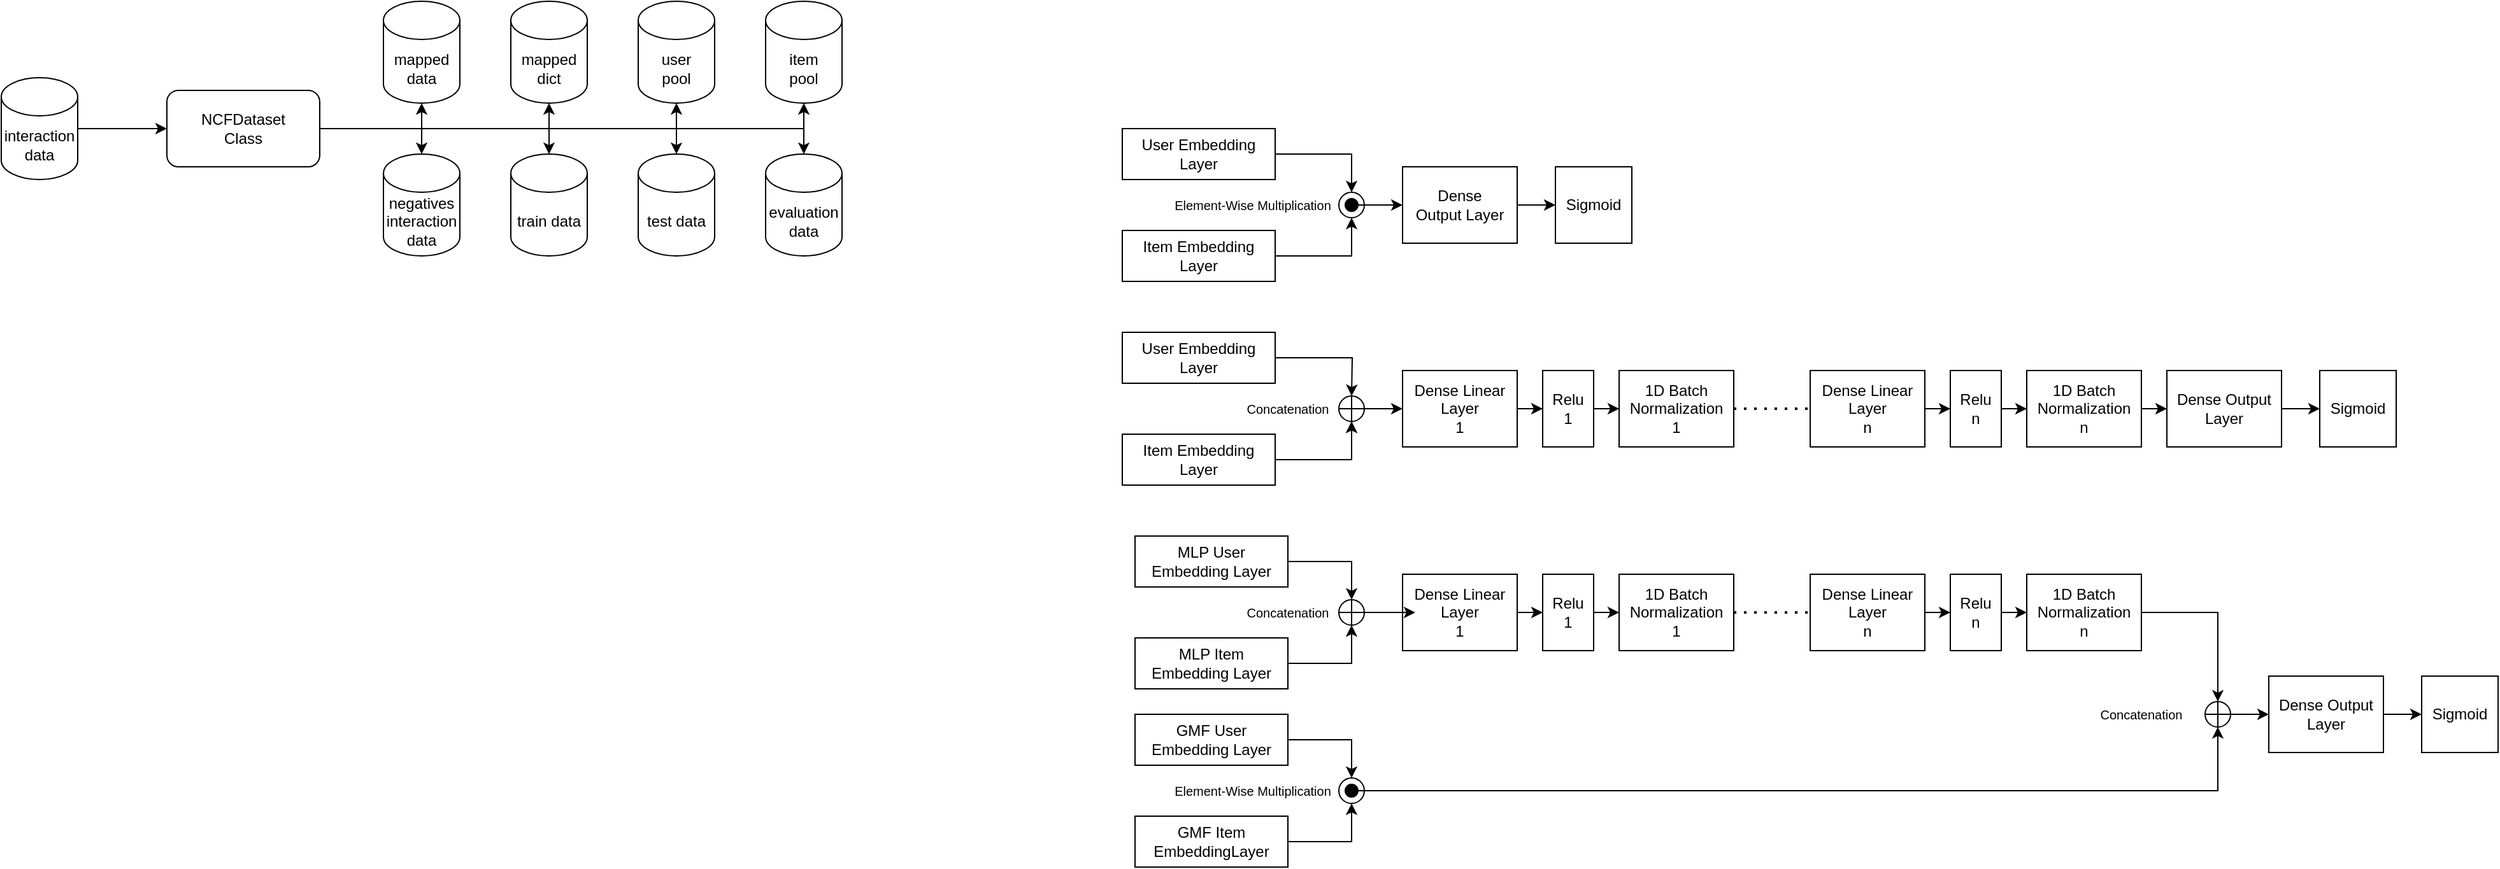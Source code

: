<mxfile version="21.4.0" type="device">
  <diagram name="Page-1" id="KrJIgiKiqXoJP147Jaom">
    <mxGraphModel dx="1247" dy="642" grid="1" gridSize="10" guides="1" tooltips="1" connect="1" arrows="1" fold="1" page="1" pageScale="1" pageWidth="850" pageHeight="1100" math="0" shadow="0">
      <root>
        <mxCell id="0" />
        <mxCell id="1" parent="0" />
        <mxCell id="p2aQVvf1AA_v8w9NyhHs-10" style="edgeStyle=orthogonalEdgeStyle;rounded=0;orthogonalLoop=1;jettySize=auto;html=1;entryX=0.5;entryY=1;entryDx=0;entryDy=0;entryPerimeter=0;" edge="1" parent="1" source="p2aQVvf1AA_v8w9NyhHs-1" target="p2aQVvf1AA_v8w9NyhHs-5">
          <mxGeometry relative="1" as="geometry" />
        </mxCell>
        <mxCell id="p2aQVvf1AA_v8w9NyhHs-11" style="edgeStyle=orthogonalEdgeStyle;rounded=0;orthogonalLoop=1;jettySize=auto;html=1;entryX=0.5;entryY=1;entryDx=0;entryDy=0;entryPerimeter=0;" edge="1" parent="1" source="p2aQVvf1AA_v8w9NyhHs-1" target="p2aQVvf1AA_v8w9NyhHs-6">
          <mxGeometry relative="1" as="geometry" />
        </mxCell>
        <mxCell id="p2aQVvf1AA_v8w9NyhHs-13" style="edgeStyle=orthogonalEdgeStyle;rounded=0;orthogonalLoop=1;jettySize=auto;html=1;entryX=0.5;entryY=0;entryDx=0;entryDy=0;entryPerimeter=0;" edge="1" parent="1" source="p2aQVvf1AA_v8w9NyhHs-1" target="p2aQVvf1AA_v8w9NyhHs-3">
          <mxGeometry relative="1" as="geometry" />
        </mxCell>
        <mxCell id="p2aQVvf1AA_v8w9NyhHs-14" style="edgeStyle=orthogonalEdgeStyle;rounded=0;orthogonalLoop=1;jettySize=auto;html=1;entryX=0.5;entryY=0;entryDx=0;entryDy=0;entryPerimeter=0;" edge="1" parent="1" source="p2aQVvf1AA_v8w9NyhHs-1" target="p2aQVvf1AA_v8w9NyhHs-8">
          <mxGeometry relative="1" as="geometry" />
        </mxCell>
        <mxCell id="p2aQVvf1AA_v8w9NyhHs-15" style="edgeStyle=orthogonalEdgeStyle;rounded=0;orthogonalLoop=1;jettySize=auto;html=1;entryX=0.5;entryY=0;entryDx=0;entryDy=0;entryPerimeter=0;" edge="1" parent="1" source="p2aQVvf1AA_v8w9NyhHs-1" target="p2aQVvf1AA_v8w9NyhHs-4">
          <mxGeometry relative="1" as="geometry" />
        </mxCell>
        <mxCell id="p2aQVvf1AA_v8w9NyhHs-18" style="edgeStyle=orthogonalEdgeStyle;rounded=0;orthogonalLoop=1;jettySize=auto;html=1;entryX=0.5;entryY=1;entryDx=0;entryDy=0;entryPerimeter=0;" edge="1" parent="1" source="p2aQVvf1AA_v8w9NyhHs-1" target="p2aQVvf1AA_v8w9NyhHs-16">
          <mxGeometry relative="1" as="geometry" />
        </mxCell>
        <mxCell id="p2aQVvf1AA_v8w9NyhHs-20" style="edgeStyle=orthogonalEdgeStyle;rounded=0;orthogonalLoop=1;jettySize=auto;html=1;entryX=0.5;entryY=1;entryDx=0;entryDy=0;entryPerimeter=0;" edge="1" parent="1" source="p2aQVvf1AA_v8w9NyhHs-1" target="p2aQVvf1AA_v8w9NyhHs-17">
          <mxGeometry relative="1" as="geometry" />
        </mxCell>
        <mxCell id="p2aQVvf1AA_v8w9NyhHs-21" style="edgeStyle=orthogonalEdgeStyle;rounded=0;orthogonalLoop=1;jettySize=auto;html=1;entryX=0.5;entryY=0;entryDx=0;entryDy=0;entryPerimeter=0;" edge="1" parent="1" source="p2aQVvf1AA_v8w9NyhHs-1" target="p2aQVvf1AA_v8w9NyhHs-7">
          <mxGeometry relative="1" as="geometry" />
        </mxCell>
        <mxCell id="p2aQVvf1AA_v8w9NyhHs-1" value="NCFDataset&lt;br&gt;Class" style="rounded=1;whiteSpace=wrap;html=1;" vertex="1" parent="1">
          <mxGeometry x="270" y="230" width="120" height="60" as="geometry" />
        </mxCell>
        <mxCell id="p2aQVvf1AA_v8w9NyhHs-9" style="edgeStyle=orthogonalEdgeStyle;rounded=0;orthogonalLoop=1;jettySize=auto;html=1;entryX=0;entryY=0.5;entryDx=0;entryDy=0;" edge="1" parent="1" source="p2aQVvf1AA_v8w9NyhHs-2" target="p2aQVvf1AA_v8w9NyhHs-1">
          <mxGeometry relative="1" as="geometry" />
        </mxCell>
        <mxCell id="p2aQVvf1AA_v8w9NyhHs-2" value="interaction&lt;br&gt;data" style="shape=cylinder3;whiteSpace=wrap;html=1;boundedLbl=1;backgroundOutline=1;size=15;" vertex="1" parent="1">
          <mxGeometry x="140" y="220" width="60" height="80" as="geometry" />
        </mxCell>
        <mxCell id="p2aQVvf1AA_v8w9NyhHs-3" value="train data" style="shape=cylinder3;whiteSpace=wrap;html=1;boundedLbl=1;backgroundOutline=1;size=15;" vertex="1" parent="1">
          <mxGeometry x="540" y="280" width="60" height="80" as="geometry" />
        </mxCell>
        <mxCell id="p2aQVvf1AA_v8w9NyhHs-4" value="evaluation&lt;br&gt;data" style="shape=cylinder3;whiteSpace=wrap;html=1;boundedLbl=1;backgroundOutline=1;size=15;" vertex="1" parent="1">
          <mxGeometry x="740" y="280" width="60" height="80" as="geometry" />
        </mxCell>
        <mxCell id="p2aQVvf1AA_v8w9NyhHs-5" value="mapped&lt;br&gt;data" style="shape=cylinder3;whiteSpace=wrap;html=1;boundedLbl=1;backgroundOutline=1;size=15;" vertex="1" parent="1">
          <mxGeometry x="440" y="160" width="60" height="80" as="geometry" />
        </mxCell>
        <mxCell id="p2aQVvf1AA_v8w9NyhHs-6" value="mapped&lt;br&gt;dict" style="shape=cylinder3;whiteSpace=wrap;html=1;boundedLbl=1;backgroundOutline=1;size=15;" vertex="1" parent="1">
          <mxGeometry x="540" y="160" width="60" height="80" as="geometry" />
        </mxCell>
        <mxCell id="p2aQVvf1AA_v8w9NyhHs-7" value="negatives&lt;br&gt;interaction&lt;br&gt;data" style="shape=cylinder3;whiteSpace=wrap;html=1;boundedLbl=1;backgroundOutline=1;size=15;" vertex="1" parent="1">
          <mxGeometry x="440" y="280" width="60" height="80" as="geometry" />
        </mxCell>
        <mxCell id="p2aQVvf1AA_v8w9NyhHs-8" value="test data" style="shape=cylinder3;whiteSpace=wrap;html=1;boundedLbl=1;backgroundOutline=1;size=15;" vertex="1" parent="1">
          <mxGeometry x="640" y="280" width="60" height="80" as="geometry" />
        </mxCell>
        <mxCell id="p2aQVvf1AA_v8w9NyhHs-16" value="user&lt;br&gt;pool" style="shape=cylinder3;whiteSpace=wrap;html=1;boundedLbl=1;backgroundOutline=1;size=15;" vertex="1" parent="1">
          <mxGeometry x="640" y="160" width="60" height="80" as="geometry" />
        </mxCell>
        <mxCell id="p2aQVvf1AA_v8w9NyhHs-17" value="item&lt;br&gt;pool" style="shape=cylinder3;whiteSpace=wrap;html=1;boundedLbl=1;backgroundOutline=1;size=15;" vertex="1" parent="1">
          <mxGeometry x="740" y="160" width="60" height="80" as="geometry" />
        </mxCell>
        <mxCell id="p2aQVvf1AA_v8w9NyhHs-104" value="" style="group" vertex="1" connectable="0" parent="1">
          <mxGeometry x="1020" y="420" width="1000" height="120" as="geometry" />
        </mxCell>
        <mxCell id="p2aQVvf1AA_v8w9NyhHs-34" style="edgeStyle=orthogonalEdgeStyle;rounded=0;orthogonalLoop=1;jettySize=auto;html=1;entryX=0.5;entryY=0;entryDx=0;entryDy=0;" edge="1" parent="p2aQVvf1AA_v8w9NyhHs-104" source="p2aQVvf1AA_v8w9NyhHs-35">
          <mxGeometry relative="1" as="geometry">
            <mxPoint x="180" y="50" as="targetPoint" />
          </mxGeometry>
        </mxCell>
        <mxCell id="p2aQVvf1AA_v8w9NyhHs-35" value="User Embedding&lt;br&gt;Layer" style="rounded=0;whiteSpace=wrap;html=1;" vertex="1" parent="p2aQVvf1AA_v8w9NyhHs-104">
          <mxGeometry width="120" height="40" as="geometry" />
        </mxCell>
        <mxCell id="p2aQVvf1AA_v8w9NyhHs-36" style="edgeStyle=orthogonalEdgeStyle;rounded=0;orthogonalLoop=1;jettySize=auto;html=1;entryX=0.5;entryY=1;entryDx=0;entryDy=0;" edge="1" parent="p2aQVvf1AA_v8w9NyhHs-104" source="p2aQVvf1AA_v8w9NyhHs-40">
          <mxGeometry relative="1" as="geometry">
            <mxPoint x="180" y="70" as="targetPoint" />
          </mxGeometry>
        </mxCell>
        <mxCell id="p2aQVvf1AA_v8w9NyhHs-37" value="Item Embedding&lt;br&gt;Layer" style="rounded=0;whiteSpace=wrap;html=1;" vertex="1" parent="p2aQVvf1AA_v8w9NyhHs-104">
          <mxGeometry y="80" width="120" height="40" as="geometry" />
        </mxCell>
        <mxCell id="p2aQVvf1AA_v8w9NyhHs-41" value="" style="edgeStyle=orthogonalEdgeStyle;rounded=0;orthogonalLoop=1;jettySize=auto;html=1;entryX=0.5;entryY=1;entryDx=0;entryDy=0;" edge="1" parent="p2aQVvf1AA_v8w9NyhHs-104" source="p2aQVvf1AA_v8w9NyhHs-37" target="p2aQVvf1AA_v8w9NyhHs-40">
          <mxGeometry relative="1" as="geometry">
            <mxPoint x="120" y="100" as="sourcePoint" />
            <mxPoint x="180" y="70" as="targetPoint" />
          </mxGeometry>
        </mxCell>
        <mxCell id="p2aQVvf1AA_v8w9NyhHs-40" value="" style="verticalLabelPosition=bottom;verticalAlign=top;html=1;shape=mxgraph.flowchart.summing_function;" vertex="1" parent="p2aQVvf1AA_v8w9NyhHs-104">
          <mxGeometry x="170" y="50" width="20" height="20" as="geometry" />
        </mxCell>
        <mxCell id="p2aQVvf1AA_v8w9NyhHs-43" value="&lt;font style=&quot;font-size: 10px;&quot;&gt;Concatenation&lt;/font&gt;" style="text;html=1;strokeColor=none;fillColor=none;align=center;verticalAlign=middle;whiteSpace=wrap;rounded=0;" vertex="1" parent="p2aQVvf1AA_v8w9NyhHs-104">
          <mxGeometry x="90" y="45" width="80" height="30" as="geometry" />
        </mxCell>
        <mxCell id="p2aQVvf1AA_v8w9NyhHs-44" value="Dense Linear Layer&lt;br&gt;1" style="rounded=0;whiteSpace=wrap;html=1;" vertex="1" parent="p2aQVvf1AA_v8w9NyhHs-104">
          <mxGeometry x="220" y="30" width="90" height="60" as="geometry" />
        </mxCell>
        <mxCell id="p2aQVvf1AA_v8w9NyhHs-45" style="edgeStyle=orthogonalEdgeStyle;rounded=0;orthogonalLoop=1;jettySize=auto;html=1;" edge="1" parent="p2aQVvf1AA_v8w9NyhHs-104" source="p2aQVvf1AA_v8w9NyhHs-40" target="p2aQVvf1AA_v8w9NyhHs-44">
          <mxGeometry relative="1" as="geometry" />
        </mxCell>
        <mxCell id="p2aQVvf1AA_v8w9NyhHs-46" value="Relu&lt;br&gt;1" style="rounded=0;whiteSpace=wrap;html=1;" vertex="1" parent="p2aQVvf1AA_v8w9NyhHs-104">
          <mxGeometry x="330" y="30" width="40" height="60" as="geometry" />
        </mxCell>
        <mxCell id="p2aQVvf1AA_v8w9NyhHs-53" style="edgeStyle=orthogonalEdgeStyle;rounded=0;orthogonalLoop=1;jettySize=auto;html=1;" edge="1" parent="p2aQVvf1AA_v8w9NyhHs-104" source="p2aQVvf1AA_v8w9NyhHs-44" target="p2aQVvf1AA_v8w9NyhHs-46">
          <mxGeometry relative="1" as="geometry" />
        </mxCell>
        <mxCell id="p2aQVvf1AA_v8w9NyhHs-47" value="1D Batch Normalization&lt;br&gt;1" style="rounded=0;whiteSpace=wrap;html=1;" vertex="1" parent="p2aQVvf1AA_v8w9NyhHs-104">
          <mxGeometry x="390" y="30" width="90" height="60" as="geometry" />
        </mxCell>
        <mxCell id="p2aQVvf1AA_v8w9NyhHs-54" style="edgeStyle=orthogonalEdgeStyle;rounded=0;orthogonalLoop=1;jettySize=auto;html=1;" edge="1" parent="p2aQVvf1AA_v8w9NyhHs-104" source="p2aQVvf1AA_v8w9NyhHs-46" target="p2aQVvf1AA_v8w9NyhHs-47">
          <mxGeometry relative="1" as="geometry" />
        </mxCell>
        <mxCell id="p2aQVvf1AA_v8w9NyhHs-48" value="Dense Linear Layer&lt;br&gt;n" style="rounded=0;whiteSpace=wrap;html=1;" vertex="1" parent="p2aQVvf1AA_v8w9NyhHs-104">
          <mxGeometry x="540" y="30" width="90" height="60" as="geometry" />
        </mxCell>
        <mxCell id="p2aQVvf1AA_v8w9NyhHs-49" value="Relu&lt;br&gt;n" style="rounded=0;whiteSpace=wrap;html=1;" vertex="1" parent="p2aQVvf1AA_v8w9NyhHs-104">
          <mxGeometry x="650" y="30" width="40" height="60" as="geometry" />
        </mxCell>
        <mxCell id="p2aQVvf1AA_v8w9NyhHs-55" style="edgeStyle=orthogonalEdgeStyle;rounded=0;orthogonalLoop=1;jettySize=auto;html=1;" edge="1" parent="p2aQVvf1AA_v8w9NyhHs-104" source="p2aQVvf1AA_v8w9NyhHs-48" target="p2aQVvf1AA_v8w9NyhHs-49">
          <mxGeometry relative="1" as="geometry" />
        </mxCell>
        <mxCell id="p2aQVvf1AA_v8w9NyhHs-50" value="1D Batch Normalization&lt;br&gt;n" style="rounded=0;whiteSpace=wrap;html=1;" vertex="1" parent="p2aQVvf1AA_v8w9NyhHs-104">
          <mxGeometry x="710" y="30" width="90" height="60" as="geometry" />
        </mxCell>
        <mxCell id="p2aQVvf1AA_v8w9NyhHs-56" style="edgeStyle=orthogonalEdgeStyle;rounded=0;orthogonalLoop=1;jettySize=auto;html=1;entryX=0;entryY=0.5;entryDx=0;entryDy=0;" edge="1" parent="p2aQVvf1AA_v8w9NyhHs-104" source="p2aQVvf1AA_v8w9NyhHs-49" target="p2aQVvf1AA_v8w9NyhHs-50">
          <mxGeometry relative="1" as="geometry" />
        </mxCell>
        <mxCell id="p2aQVvf1AA_v8w9NyhHs-51" value="Dense Output Layer" style="rounded=0;whiteSpace=wrap;html=1;" vertex="1" parent="p2aQVvf1AA_v8w9NyhHs-104">
          <mxGeometry x="820" y="30" width="90" height="60" as="geometry" />
        </mxCell>
        <mxCell id="p2aQVvf1AA_v8w9NyhHs-57" style="edgeStyle=orthogonalEdgeStyle;rounded=0;orthogonalLoop=1;jettySize=auto;html=1;entryX=0;entryY=0.5;entryDx=0;entryDy=0;" edge="1" parent="p2aQVvf1AA_v8w9NyhHs-104" source="p2aQVvf1AA_v8w9NyhHs-50" target="p2aQVvf1AA_v8w9NyhHs-51">
          <mxGeometry relative="1" as="geometry" />
        </mxCell>
        <mxCell id="p2aQVvf1AA_v8w9NyhHs-52" value="Sigmoid" style="rounded=0;whiteSpace=wrap;html=1;" vertex="1" parent="p2aQVvf1AA_v8w9NyhHs-104">
          <mxGeometry x="940" y="30" width="60" height="60" as="geometry" />
        </mxCell>
        <mxCell id="p2aQVvf1AA_v8w9NyhHs-58" style="edgeStyle=orthogonalEdgeStyle;rounded=0;orthogonalLoop=1;jettySize=auto;html=1;entryX=0;entryY=0.5;entryDx=0;entryDy=0;" edge="1" parent="p2aQVvf1AA_v8w9NyhHs-104" source="p2aQVvf1AA_v8w9NyhHs-51" target="p2aQVvf1AA_v8w9NyhHs-52">
          <mxGeometry relative="1" as="geometry" />
        </mxCell>
        <mxCell id="p2aQVvf1AA_v8w9NyhHs-59" value="" style="endArrow=none;dashed=1;html=1;dashPattern=1 3;strokeWidth=2;rounded=0;entryX=0;entryY=0.5;entryDx=0;entryDy=0;exitX=1;exitY=0.5;exitDx=0;exitDy=0;" edge="1" parent="p2aQVvf1AA_v8w9NyhHs-104" source="p2aQVvf1AA_v8w9NyhHs-47" target="p2aQVvf1AA_v8w9NyhHs-48">
          <mxGeometry width="50" height="50" relative="1" as="geometry">
            <mxPoint x="450" y="90" as="sourcePoint" />
            <mxPoint x="500" y="40" as="targetPoint" />
          </mxGeometry>
        </mxCell>
        <mxCell id="p2aQVvf1AA_v8w9NyhHs-105" value="" style="group" vertex="1" connectable="0" parent="1">
          <mxGeometry x="1020" y="260" width="400" height="120" as="geometry" />
        </mxCell>
        <mxCell id="p2aQVvf1AA_v8w9NyhHs-22" value="User Embedding&lt;br&gt;Layer" style="rounded=0;whiteSpace=wrap;html=1;" vertex="1" parent="p2aQVvf1AA_v8w9NyhHs-105">
          <mxGeometry width="120" height="40" as="geometry" />
        </mxCell>
        <mxCell id="p2aQVvf1AA_v8w9NyhHs-23" value="Item Embedding&lt;br&gt;Layer" style="rounded=0;whiteSpace=wrap;html=1;" vertex="1" parent="p2aQVvf1AA_v8w9NyhHs-105">
          <mxGeometry y="80" width="120" height="40" as="geometry" />
        </mxCell>
        <mxCell id="p2aQVvf1AA_v8w9NyhHs-24" value="Dense &lt;br&gt;Output Layer" style="rounded=0;whiteSpace=wrap;html=1;" vertex="1" parent="p2aQVvf1AA_v8w9NyhHs-105">
          <mxGeometry x="220" y="30" width="90" height="60" as="geometry" />
        </mxCell>
        <mxCell id="p2aQVvf1AA_v8w9NyhHs-25" value="Sigmoid" style="rounded=0;whiteSpace=wrap;html=1;" vertex="1" parent="p2aQVvf1AA_v8w9NyhHs-105">
          <mxGeometry x="340" y="30" width="60" height="60" as="geometry" />
        </mxCell>
        <mxCell id="p2aQVvf1AA_v8w9NyhHs-32" style="edgeStyle=orthogonalEdgeStyle;rounded=0;orthogonalLoop=1;jettySize=auto;html=1;entryX=0;entryY=0.5;entryDx=0;entryDy=0;" edge="1" parent="p2aQVvf1AA_v8w9NyhHs-105" source="p2aQVvf1AA_v8w9NyhHs-24" target="p2aQVvf1AA_v8w9NyhHs-25">
          <mxGeometry relative="1" as="geometry" />
        </mxCell>
        <mxCell id="p2aQVvf1AA_v8w9NyhHs-26" value="" style="ellipse;whiteSpace=wrap;html=1;aspect=fixed;" vertex="1" parent="p2aQVvf1AA_v8w9NyhHs-105">
          <mxGeometry x="170" y="50" width="20" height="20" as="geometry" />
        </mxCell>
        <mxCell id="p2aQVvf1AA_v8w9NyhHs-28" style="edgeStyle=orthogonalEdgeStyle;rounded=0;orthogonalLoop=1;jettySize=auto;html=1;entryX=0.5;entryY=0;entryDx=0;entryDy=0;" edge="1" parent="p2aQVvf1AA_v8w9NyhHs-105" source="p2aQVvf1AA_v8w9NyhHs-22" target="p2aQVvf1AA_v8w9NyhHs-26">
          <mxGeometry relative="1" as="geometry" />
        </mxCell>
        <mxCell id="p2aQVvf1AA_v8w9NyhHs-29" style="edgeStyle=orthogonalEdgeStyle;rounded=0;orthogonalLoop=1;jettySize=auto;html=1;entryX=0.5;entryY=1;entryDx=0;entryDy=0;" edge="1" parent="p2aQVvf1AA_v8w9NyhHs-105" source="p2aQVvf1AA_v8w9NyhHs-23" target="p2aQVvf1AA_v8w9NyhHs-26">
          <mxGeometry relative="1" as="geometry" />
        </mxCell>
        <mxCell id="p2aQVvf1AA_v8w9NyhHs-31" style="edgeStyle=orthogonalEdgeStyle;rounded=0;orthogonalLoop=1;jettySize=auto;html=1;entryX=0;entryY=0.5;entryDx=0;entryDy=0;" edge="1" parent="p2aQVvf1AA_v8w9NyhHs-105" source="p2aQVvf1AA_v8w9NyhHs-27" target="p2aQVvf1AA_v8w9NyhHs-24">
          <mxGeometry relative="1" as="geometry" />
        </mxCell>
        <mxCell id="p2aQVvf1AA_v8w9NyhHs-27" value="" style="ellipse;whiteSpace=wrap;html=1;aspect=fixed;fillColor=#000000;" vertex="1" parent="p2aQVvf1AA_v8w9NyhHs-105">
          <mxGeometry x="175" y="55" width="10" height="10" as="geometry" />
        </mxCell>
        <mxCell id="p2aQVvf1AA_v8w9NyhHs-42" value="&lt;font style=&quot;font-size: 10px;&quot;&gt;Element-Wise Multiplication&lt;/font&gt;" style="text;html=1;strokeColor=none;fillColor=none;align=center;verticalAlign=middle;whiteSpace=wrap;rounded=0;" vertex="1" parent="p2aQVvf1AA_v8w9NyhHs-105">
          <mxGeometry x="20" y="45" width="165" height="30" as="geometry" />
        </mxCell>
        <mxCell id="p2aQVvf1AA_v8w9NyhHs-106" value="" style="group" vertex="1" connectable="0" parent="1">
          <mxGeometry x="1030" y="580" width="1070" height="260" as="geometry" />
        </mxCell>
        <mxCell id="p2aQVvf1AA_v8w9NyhHs-61" value="GMF User Embedding Layer" style="rounded=0;whiteSpace=wrap;html=1;" vertex="1" parent="p2aQVvf1AA_v8w9NyhHs-106">
          <mxGeometry y="140" width="120" height="40" as="geometry" />
        </mxCell>
        <mxCell id="p2aQVvf1AA_v8w9NyhHs-63" value="GMF Item &lt;br&gt;EmbeddingLayer" style="rounded=0;whiteSpace=wrap;html=1;" vertex="1" parent="p2aQVvf1AA_v8w9NyhHs-106">
          <mxGeometry y="220" width="120" height="40" as="geometry" />
        </mxCell>
        <mxCell id="p2aQVvf1AA_v8w9NyhHs-65" value="" style="verticalLabelPosition=bottom;verticalAlign=top;html=1;shape=mxgraph.flowchart.summing_function;" vertex="1" parent="p2aQVvf1AA_v8w9NyhHs-106">
          <mxGeometry x="160" y="50" width="20" height="20" as="geometry" />
        </mxCell>
        <mxCell id="p2aQVvf1AA_v8w9NyhHs-67" value="" style="ellipse;whiteSpace=wrap;html=1;aspect=fixed;" vertex="1" parent="p2aQVvf1AA_v8w9NyhHs-106">
          <mxGeometry x="160" y="190" width="20" height="20" as="geometry" />
        </mxCell>
        <mxCell id="p2aQVvf1AA_v8w9NyhHs-98" style="edgeStyle=orthogonalEdgeStyle;rounded=0;orthogonalLoop=1;jettySize=auto;html=1;entryX=0.5;entryY=0;entryDx=0;entryDy=0;" edge="1" parent="p2aQVvf1AA_v8w9NyhHs-106" source="p2aQVvf1AA_v8w9NyhHs-61" target="p2aQVvf1AA_v8w9NyhHs-67">
          <mxGeometry relative="1" as="geometry" />
        </mxCell>
        <mxCell id="p2aQVvf1AA_v8w9NyhHs-97" style="edgeStyle=orthogonalEdgeStyle;rounded=0;orthogonalLoop=1;jettySize=auto;html=1;entryX=0.5;entryY=1;entryDx=0;entryDy=0;" edge="1" parent="p2aQVvf1AA_v8w9NyhHs-106" source="p2aQVvf1AA_v8w9NyhHs-63" target="p2aQVvf1AA_v8w9NyhHs-67">
          <mxGeometry relative="1" as="geometry" />
        </mxCell>
        <mxCell id="p2aQVvf1AA_v8w9NyhHs-68" value="" style="ellipse;whiteSpace=wrap;html=1;aspect=fixed;fillColor=#000000;" vertex="1" parent="p2aQVvf1AA_v8w9NyhHs-106">
          <mxGeometry x="165" y="195" width="10" height="10" as="geometry" />
        </mxCell>
        <mxCell id="p2aQVvf1AA_v8w9NyhHs-76" value="Dense Linear Layer&lt;br&gt;1" style="rounded=0;whiteSpace=wrap;html=1;" vertex="1" parent="p2aQVvf1AA_v8w9NyhHs-106">
          <mxGeometry x="210" y="30" width="90" height="60" as="geometry" />
        </mxCell>
        <mxCell id="p2aQVvf1AA_v8w9NyhHs-86" style="edgeStyle=orthogonalEdgeStyle;rounded=0;orthogonalLoop=1;jettySize=auto;html=1;entryX=0.111;entryY=0.5;entryDx=0;entryDy=0;entryPerimeter=0;" edge="1" parent="p2aQVvf1AA_v8w9NyhHs-106" source="p2aQVvf1AA_v8w9NyhHs-65" target="p2aQVvf1AA_v8w9NyhHs-76">
          <mxGeometry relative="1" as="geometry" />
        </mxCell>
        <mxCell id="p2aQVvf1AA_v8w9NyhHs-78" value="Relu&lt;br&gt;1" style="rounded=0;whiteSpace=wrap;html=1;" vertex="1" parent="p2aQVvf1AA_v8w9NyhHs-106">
          <mxGeometry x="320" y="30" width="40" height="60" as="geometry" />
        </mxCell>
        <mxCell id="p2aQVvf1AA_v8w9NyhHs-75" style="edgeStyle=orthogonalEdgeStyle;rounded=0;orthogonalLoop=1;jettySize=auto;html=1;" edge="1" parent="p2aQVvf1AA_v8w9NyhHs-106" source="p2aQVvf1AA_v8w9NyhHs-76" target="p2aQVvf1AA_v8w9NyhHs-78">
          <mxGeometry relative="1" as="geometry" />
        </mxCell>
        <mxCell id="p2aQVvf1AA_v8w9NyhHs-79" value="1D Batch Normalization&lt;br&gt;1" style="rounded=0;whiteSpace=wrap;html=1;" vertex="1" parent="p2aQVvf1AA_v8w9NyhHs-106">
          <mxGeometry x="380" y="30" width="90" height="60" as="geometry" />
        </mxCell>
        <mxCell id="p2aQVvf1AA_v8w9NyhHs-77" style="edgeStyle=orthogonalEdgeStyle;rounded=0;orthogonalLoop=1;jettySize=auto;html=1;" edge="1" parent="p2aQVvf1AA_v8w9NyhHs-106" source="p2aQVvf1AA_v8w9NyhHs-78" target="p2aQVvf1AA_v8w9NyhHs-79">
          <mxGeometry relative="1" as="geometry" />
        </mxCell>
        <mxCell id="p2aQVvf1AA_v8w9NyhHs-81" value="Dense Linear Layer&lt;br&gt;n" style="rounded=0;whiteSpace=wrap;html=1;" vertex="1" parent="p2aQVvf1AA_v8w9NyhHs-106">
          <mxGeometry x="530" y="30" width="90" height="60" as="geometry" />
        </mxCell>
        <mxCell id="p2aQVvf1AA_v8w9NyhHs-83" value="Relu&lt;br&gt;n" style="rounded=0;whiteSpace=wrap;html=1;" vertex="1" parent="p2aQVvf1AA_v8w9NyhHs-106">
          <mxGeometry x="640" y="30" width="40" height="60" as="geometry" />
        </mxCell>
        <mxCell id="p2aQVvf1AA_v8w9NyhHs-80" style="edgeStyle=orthogonalEdgeStyle;rounded=0;orthogonalLoop=1;jettySize=auto;html=1;" edge="1" parent="p2aQVvf1AA_v8w9NyhHs-106" source="p2aQVvf1AA_v8w9NyhHs-81" target="p2aQVvf1AA_v8w9NyhHs-83">
          <mxGeometry relative="1" as="geometry" />
        </mxCell>
        <mxCell id="p2aQVvf1AA_v8w9NyhHs-84" value="1D Batch Normalization&lt;br&gt;n" style="rounded=0;whiteSpace=wrap;html=1;" vertex="1" parent="p2aQVvf1AA_v8w9NyhHs-106">
          <mxGeometry x="700" y="30" width="90" height="60" as="geometry" />
        </mxCell>
        <mxCell id="p2aQVvf1AA_v8w9NyhHs-82" style="edgeStyle=orthogonalEdgeStyle;rounded=0;orthogonalLoop=1;jettySize=auto;html=1;entryX=0;entryY=0.5;entryDx=0;entryDy=0;" edge="1" parent="p2aQVvf1AA_v8w9NyhHs-106" source="p2aQVvf1AA_v8w9NyhHs-83" target="p2aQVvf1AA_v8w9NyhHs-84">
          <mxGeometry relative="1" as="geometry" />
        </mxCell>
        <mxCell id="p2aQVvf1AA_v8w9NyhHs-85" value="" style="endArrow=none;dashed=1;html=1;dashPattern=1 3;strokeWidth=2;rounded=0;entryX=0;entryY=0.5;entryDx=0;entryDy=0;exitX=1;exitY=0.5;exitDx=0;exitDy=0;" edge="1" parent="p2aQVvf1AA_v8w9NyhHs-106" source="p2aQVvf1AA_v8w9NyhHs-79" target="p2aQVvf1AA_v8w9NyhHs-81">
          <mxGeometry width="50" height="50" relative="1" as="geometry">
            <mxPoint x="440" y="90" as="sourcePoint" />
            <mxPoint x="490" y="40" as="targetPoint" />
          </mxGeometry>
        </mxCell>
        <mxCell id="p2aQVvf1AA_v8w9NyhHs-87" value="Dense Output Layer" style="rounded=0;whiteSpace=wrap;html=1;" vertex="1" parent="p2aQVvf1AA_v8w9NyhHs-106">
          <mxGeometry x="890" y="110" width="90" height="60" as="geometry" />
        </mxCell>
        <mxCell id="p2aQVvf1AA_v8w9NyhHs-91" style="edgeStyle=orthogonalEdgeStyle;rounded=0;orthogonalLoop=1;jettySize=auto;html=1;" edge="1" parent="p2aQVvf1AA_v8w9NyhHs-106" source="p2aQVvf1AA_v8w9NyhHs-88" target="p2aQVvf1AA_v8w9NyhHs-87">
          <mxGeometry relative="1" as="geometry" />
        </mxCell>
        <mxCell id="p2aQVvf1AA_v8w9NyhHs-88" value="" style="verticalLabelPosition=bottom;verticalAlign=top;html=1;shape=mxgraph.flowchart.summing_function;" vertex="1" parent="p2aQVvf1AA_v8w9NyhHs-106">
          <mxGeometry x="840" y="130" width="20" height="20" as="geometry" />
        </mxCell>
        <mxCell id="p2aQVvf1AA_v8w9NyhHs-89" style="edgeStyle=orthogonalEdgeStyle;rounded=0;orthogonalLoop=1;jettySize=auto;html=1;entryX=0.5;entryY=1;entryDx=0;entryDy=0;entryPerimeter=0;" edge="1" parent="p2aQVvf1AA_v8w9NyhHs-106" source="p2aQVvf1AA_v8w9NyhHs-68" target="p2aQVvf1AA_v8w9NyhHs-88">
          <mxGeometry relative="1" as="geometry" />
        </mxCell>
        <mxCell id="p2aQVvf1AA_v8w9NyhHs-90" style="edgeStyle=orthogonalEdgeStyle;rounded=0;orthogonalLoop=1;jettySize=auto;html=1;entryX=0.5;entryY=0;entryDx=0;entryDy=0;entryPerimeter=0;" edge="1" parent="p2aQVvf1AA_v8w9NyhHs-106" source="p2aQVvf1AA_v8w9NyhHs-84" target="p2aQVvf1AA_v8w9NyhHs-88">
          <mxGeometry relative="1" as="geometry" />
        </mxCell>
        <mxCell id="p2aQVvf1AA_v8w9NyhHs-92" value="Sigmoid" style="rounded=0;whiteSpace=wrap;html=1;" vertex="1" parent="p2aQVvf1AA_v8w9NyhHs-106">
          <mxGeometry x="1010" y="110" width="60" height="60" as="geometry" />
        </mxCell>
        <mxCell id="p2aQVvf1AA_v8w9NyhHs-100" style="edgeStyle=orthogonalEdgeStyle;rounded=0;orthogonalLoop=1;jettySize=auto;html=1;entryX=0.5;entryY=0;entryDx=0;entryDy=0;entryPerimeter=0;" edge="1" parent="p2aQVvf1AA_v8w9NyhHs-106" source="p2aQVvf1AA_v8w9NyhHs-94" target="p2aQVvf1AA_v8w9NyhHs-65">
          <mxGeometry relative="1" as="geometry" />
        </mxCell>
        <mxCell id="p2aQVvf1AA_v8w9NyhHs-94" value="MLP User &lt;br&gt;Embedding Layer" style="rounded=0;whiteSpace=wrap;html=1;" vertex="1" parent="p2aQVvf1AA_v8w9NyhHs-106">
          <mxGeometry width="120" height="40" as="geometry" />
        </mxCell>
        <mxCell id="p2aQVvf1AA_v8w9NyhHs-99" style="edgeStyle=orthogonalEdgeStyle;rounded=0;orthogonalLoop=1;jettySize=auto;html=1;entryX=0.5;entryY=1;entryDx=0;entryDy=0;entryPerimeter=0;" edge="1" parent="p2aQVvf1AA_v8w9NyhHs-106" source="p2aQVvf1AA_v8w9NyhHs-95" target="p2aQVvf1AA_v8w9NyhHs-65">
          <mxGeometry relative="1" as="geometry" />
        </mxCell>
        <mxCell id="p2aQVvf1AA_v8w9NyhHs-95" value="MLP Item&lt;br&gt;Embedding Layer" style="rounded=0;whiteSpace=wrap;html=1;" vertex="1" parent="p2aQVvf1AA_v8w9NyhHs-106">
          <mxGeometry y="80" width="120" height="40" as="geometry" />
        </mxCell>
        <mxCell id="p2aQVvf1AA_v8w9NyhHs-101" value="&lt;font style=&quot;font-size: 10px;&quot;&gt;Concatenation&lt;/font&gt;" style="text;html=1;strokeColor=none;fillColor=none;align=center;verticalAlign=middle;whiteSpace=wrap;rounded=0;" vertex="1" parent="p2aQVvf1AA_v8w9NyhHs-106">
          <mxGeometry x="80" y="45" width="80" height="30" as="geometry" />
        </mxCell>
        <mxCell id="p2aQVvf1AA_v8w9NyhHs-102" value="&lt;font style=&quot;font-size: 10px;&quot;&gt;Element-Wise Multiplication&lt;/font&gt;" style="text;html=1;strokeColor=none;fillColor=none;align=center;verticalAlign=middle;whiteSpace=wrap;rounded=0;" vertex="1" parent="p2aQVvf1AA_v8w9NyhHs-106">
          <mxGeometry x="10" y="185" width="165" height="30" as="geometry" />
        </mxCell>
        <mxCell id="p2aQVvf1AA_v8w9NyhHs-103" value="&lt;font style=&quot;font-size: 10px;&quot;&gt;Concatenation&lt;/font&gt;" style="text;html=1;strokeColor=none;fillColor=none;align=center;verticalAlign=middle;whiteSpace=wrap;rounded=0;" vertex="1" parent="p2aQVvf1AA_v8w9NyhHs-106">
          <mxGeometry x="750" y="125" width="80" height="30" as="geometry" />
        </mxCell>
        <mxCell id="p2aQVvf1AA_v8w9NyhHs-93" style="edgeStyle=orthogonalEdgeStyle;rounded=0;orthogonalLoop=1;jettySize=auto;html=1;entryX=0;entryY=0.5;entryDx=0;entryDy=0;" edge="1" parent="p2aQVvf1AA_v8w9NyhHs-106" source="p2aQVvf1AA_v8w9NyhHs-87" target="p2aQVvf1AA_v8w9NyhHs-92">
          <mxGeometry relative="1" as="geometry" />
        </mxCell>
      </root>
    </mxGraphModel>
  </diagram>
</mxfile>
